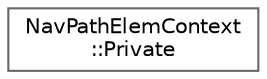 digraph "Graphical Class Hierarchy"
{
 // INTERACTIVE_SVG=YES
 // LATEX_PDF_SIZE
  bgcolor="transparent";
  edge [fontname=Helvetica,fontsize=10,labelfontname=Helvetica,labelfontsize=10];
  node [fontname=Helvetica,fontsize=10,shape=box,height=0.2,width=0.4];
  rankdir="LR";
  Node0 [label="NavPathElemContext\l::Private",height=0.2,width=0.4,color="grey40", fillcolor="white", style="filled",URL="$de/d0e/class_nav_path_elem_context_1_1_private.html",tooltip=" "];
}
